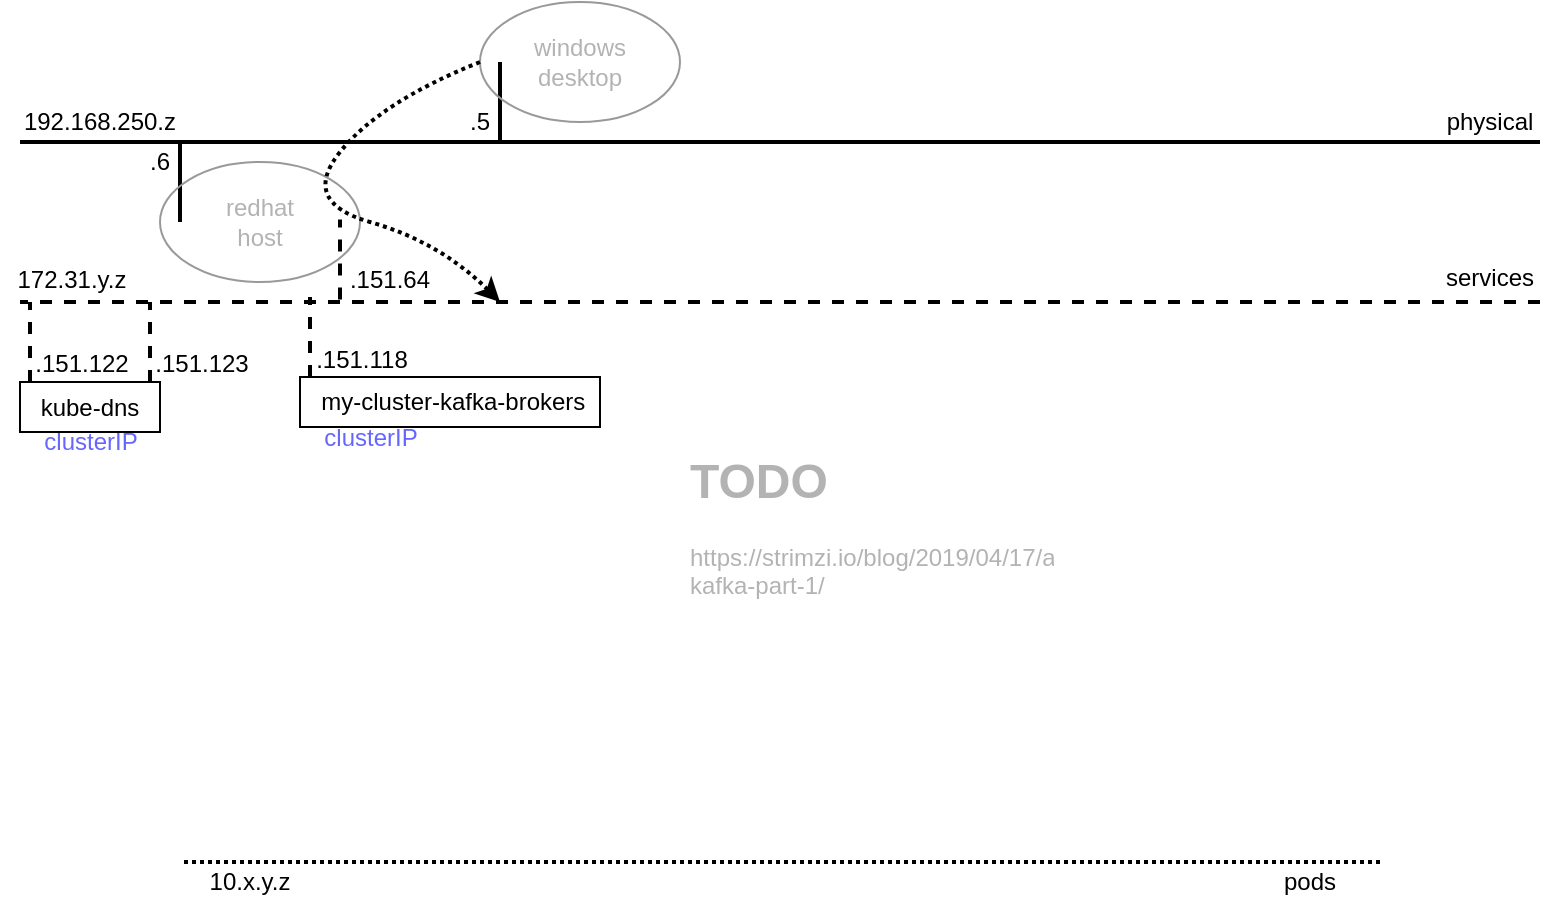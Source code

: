<mxfile version="18.0.6" type="github"><diagram id="3WYVX0Y2tIj0WOgozjCg" name="Page-1"><mxGraphModel dx="928" dy="631" grid="1" gridSize="10" guides="1" tooltips="1" connect="1" arrows="1" fold="1" page="1" pageScale="1" pageWidth="850" pageHeight="1100" math="0" shadow="0"><root><mxCell id="0"/><mxCell id="1" parent="0"/><mxCell id="8xgdLei4ByTb1qQ3j0t4-1" value="" style="endArrow=none;html=1;rounded=0;strokeWidth=2;" edge="1" parent="1"><mxGeometry width="50" height="50" relative="1" as="geometry"><mxPoint x="40" y="160" as="sourcePoint"/><mxPoint x="800" y="160" as="targetPoint"/></mxGeometry></mxCell><mxCell id="8xgdLei4ByTb1qQ3j0t4-2" value="192.168.250.z" style="text;html=1;strokeColor=none;fillColor=none;align=center;verticalAlign=middle;whiteSpace=wrap;rounded=0;" vertex="1" parent="1"><mxGeometry x="40" y="140" width="80" height="20" as="geometry"/></mxCell><mxCell id="8xgdLei4ByTb1qQ3j0t4-3" value="" style="endArrow=none;html=1;rounded=0;strokeWidth=2;" edge="1" parent="1"><mxGeometry width="50" height="50" relative="1" as="geometry"><mxPoint x="120" y="160" as="sourcePoint"/><mxPoint x="120" y="200" as="targetPoint"/></mxGeometry></mxCell><mxCell id="8xgdLei4ByTb1qQ3j0t4-4" value=".6" style="text;html=1;strokeColor=none;fillColor=none;align=center;verticalAlign=middle;whiteSpace=wrap;rounded=0;" vertex="1" parent="1"><mxGeometry x="100" y="160" width="20" height="20" as="geometry"/></mxCell><mxCell id="8xgdLei4ByTb1qQ3j0t4-6" value="" style="endArrow=none;html=1;rounded=0;strokeWidth=2;dashed=1;" edge="1" parent="1"><mxGeometry width="50" height="50" relative="1" as="geometry"><mxPoint x="800" y="240" as="sourcePoint"/><mxPoint x="40" y="240" as="targetPoint"/></mxGeometry></mxCell><mxCell id="8xgdLei4ByTb1qQ3j0t4-7" value="172.31.y.z" style="text;html=1;strokeColor=none;fillColor=none;align=center;verticalAlign=middle;whiteSpace=wrap;rounded=0;rotation=0;" vertex="1" parent="1"><mxGeometry x="30.94" y="218.75" width="70" height="20" as="geometry"/></mxCell><mxCell id="8xgdLei4ByTb1qQ3j0t4-8" value="" style="endArrow=none;html=1;rounded=0;strokeWidth=2;dashed=1;" edge="1" parent="1"><mxGeometry width="50" height="50" relative="1" as="geometry"><mxPoint x="200" y="238.75" as="sourcePoint"/><mxPoint x="200" y="198.75" as="targetPoint"/></mxGeometry></mxCell><mxCell id="8xgdLei4ByTb1qQ3j0t4-9" value=".151.64" style="text;html=1;strokeColor=none;fillColor=none;align=center;verticalAlign=middle;whiteSpace=wrap;rounded=0;rotation=0;" vertex="1" parent="1"><mxGeometry x="200" y="220" width="50" height="17.5" as="geometry"/></mxCell><mxCell id="8xgdLei4ByTb1qQ3j0t4-11" value="services" style="text;html=1;strokeColor=none;fillColor=none;align=center;verticalAlign=middle;whiteSpace=wrap;rounded=0;rotation=0;" vertex="1" parent="1"><mxGeometry x="750" y="217.5" width="50" height="20" as="geometry"/></mxCell><mxCell id="8xgdLei4ByTb1qQ3j0t4-14" value="physical" style="text;html=1;strokeColor=none;fillColor=none;align=center;verticalAlign=middle;whiteSpace=wrap;rounded=0;rotation=0;" vertex="1" parent="1"><mxGeometry x="750" y="140" width="50" height="20" as="geometry"/></mxCell><mxCell id="8xgdLei4ByTb1qQ3j0t4-15" value="" style="endArrow=none;html=1;rounded=0;strokeWidth=2;dashed=1;dashPattern=1 1;exitX=1;exitY=0;exitDx=0;exitDy=0;" edge="1" parent="1" source="8xgdLei4ByTb1qQ3j0t4-19"><mxGeometry width="50" height="50" relative="1" as="geometry"><mxPoint x="800" y="520" as="sourcePoint"/><mxPoint x="120" y="520" as="targetPoint"/></mxGeometry></mxCell><mxCell id="8xgdLei4ByTb1qQ3j0t4-16" value="10.x.y.z" style="text;html=1;strokeColor=none;fillColor=none;align=center;verticalAlign=middle;whiteSpace=wrap;rounded=0;rotation=0;" vertex="1" parent="1"><mxGeometry x="120" y="520" width="70" height="20" as="geometry"/></mxCell><mxCell id="8xgdLei4ByTb1qQ3j0t4-19" value="pods" style="text;html=1;strokeColor=none;fillColor=none;align=center;verticalAlign=middle;whiteSpace=wrap;rounded=0;rotation=0;" vertex="1" parent="1"><mxGeometry x="650" y="520" width="70" height="20" as="geometry"/></mxCell><mxCell id="8xgdLei4ByTb1qQ3j0t4-20" value="" style="endArrow=none;html=1;rounded=0;strokeWidth=2;dashed=1;" edge="1" parent="1"><mxGeometry width="50" height="50" relative="1" as="geometry"><mxPoint x="45" y="280" as="sourcePoint"/><mxPoint x="45" y="240" as="targetPoint"/></mxGeometry></mxCell><mxCell id="8xgdLei4ByTb1qQ3j0t4-21" value="&lt;div&gt;.151.122&lt;/div&gt;" style="text;html=1;strokeColor=none;fillColor=none;align=center;verticalAlign=middle;whiteSpace=wrap;rounded=0;rotation=0;" vertex="1" parent="1"><mxGeometry x="45" y="262.5" width="51.87" height="17.5" as="geometry"/></mxCell><mxCell id="8xgdLei4ByTb1qQ3j0t4-23" value="kube-dns" style="text;html=1;strokeColor=default;fillColor=none;align=center;verticalAlign=middle;whiteSpace=wrap;rounded=0;rotation=0;" vertex="1" parent="1"><mxGeometry x="40" y="280" width="70" height="25" as="geometry"/></mxCell><mxCell id="8xgdLei4ByTb1qQ3j0t4-24" value="" style="endArrow=none;html=1;rounded=0;strokeWidth=2;dashed=1;" edge="1" parent="1"><mxGeometry width="50" height="50" relative="1" as="geometry"><mxPoint x="105" y="280" as="sourcePoint"/><mxPoint x="105" y="240" as="targetPoint"/></mxGeometry></mxCell><mxCell id="8xgdLei4ByTb1qQ3j0t4-25" value=".151.123" style="text;html=1;strokeColor=none;fillColor=none;align=center;verticalAlign=middle;whiteSpace=wrap;rounded=0;rotation=0;" vertex="1" parent="1"><mxGeometry x="105" y="262.5" width="51.87" height="17.5" as="geometry"/></mxCell><mxCell id="8xgdLei4ByTb1qQ3j0t4-26" value="clusterIP" style="text;html=1;align=center;verticalAlign=middle;resizable=0;points=[];autosize=1;strokeColor=none;fillColor=none;rotation=0;fontColor=#6666FF;" vertex="1" parent="1"><mxGeometry x="45" y="300" width="60" height="20" as="geometry"/></mxCell><mxCell id="8xgdLei4ByTb1qQ3j0t4-27" value="&lt;font color=&quot;#B3B3B3&quot;&gt;redhat&lt;br&gt;host&lt;/font&gt;" style="ellipse;whiteSpace=wrap;html=1;fontColor=default;strokeColor=#999999;fillColor=none;" vertex="1" parent="1"><mxGeometry x="110" y="170" width="100" height="60" as="geometry"/></mxCell><mxCell id="8xgdLei4ByTb1qQ3j0t4-28" value=".5" style="text;html=1;strokeColor=none;fillColor=none;align=center;verticalAlign=middle;whiteSpace=wrap;rounded=0;" vertex="1" parent="1"><mxGeometry x="260" y="140" width="20" height="20" as="geometry"/></mxCell><mxCell id="8xgdLei4ByTb1qQ3j0t4-29" value="" style="endArrow=none;html=1;rounded=0;strokeWidth=2;" edge="1" parent="1"><mxGeometry width="50" height="50" relative="1" as="geometry"><mxPoint x="280" y="120" as="sourcePoint"/><mxPoint x="280" y="160" as="targetPoint"/></mxGeometry></mxCell><mxCell id="8xgdLei4ByTb1qQ3j0t4-30" value="&lt;font color=&quot;#B3B3B3&quot;&gt;windows&lt;br&gt;desktop&lt;br&gt;&lt;/font&gt;" style="ellipse;whiteSpace=wrap;html=1;fontColor=default;strokeColor=#999999;fillColor=none;" vertex="1" parent="1"><mxGeometry x="270" y="90" width="100" height="60" as="geometry"/></mxCell><mxCell id="8xgdLei4ByTb1qQ3j0t4-31" value="" style="endArrow=none;html=1;rounded=0;strokeWidth=2;dashed=1;" edge="1" parent="1"><mxGeometry width="50" height="50" relative="1" as="geometry"><mxPoint x="185" y="277.5" as="sourcePoint"/><mxPoint x="185" y="237.5" as="targetPoint"/></mxGeometry></mxCell><mxCell id="8xgdLei4ByTb1qQ3j0t4-32" value="&lt;div&gt;.151.118&lt;/div&gt;" style="text;html=1;strokeColor=none;fillColor=none;align=center;verticalAlign=middle;whiteSpace=wrap;rounded=0;rotation=0;" vertex="1" parent="1"><mxGeometry x="185" y="260" width="51.87" height="17.5" as="geometry"/></mxCell><mxCell id="8xgdLei4ByTb1qQ3j0t4-33" value="&amp;nbsp;my-cluster-kafka-brokers " style="text;html=1;strokeColor=default;fillColor=none;align=center;verticalAlign=middle;whiteSpace=wrap;rounded=0;rotation=0;" vertex="1" parent="1"><mxGeometry x="180" y="277.5" width="150" height="25" as="geometry"/></mxCell><mxCell id="8xgdLei4ByTb1qQ3j0t4-34" value="clusterIP" style="text;html=1;align=center;verticalAlign=middle;resizable=0;points=[];autosize=1;strokeColor=none;fillColor=none;rotation=0;fontColor=#6666FF;" vertex="1" parent="1"><mxGeometry x="185" y="297.5" width="60" height="20" as="geometry"/></mxCell><mxCell id="8xgdLei4ByTb1qQ3j0t4-36" value="" style="curved=1;endArrow=classic;html=1;rounded=0;dashed=1;dashPattern=1 1;fontColor=#B3B3B3;strokeWidth=2;exitX=0;exitY=0.5;exitDx=0;exitDy=0;" edge="1" parent="1" source="8xgdLei4ByTb1qQ3j0t4-30"><mxGeometry width="50" height="50" relative="1" as="geometry"><mxPoint x="260" y="230" as="sourcePoint"/><mxPoint x="280" y="240" as="targetPoint"/><Array as="points"><mxPoint x="220" y="140"/><mxPoint x="180" y="190"/><mxPoint x="250" y="210"/></Array></mxGeometry></mxCell><mxCell id="8xgdLei4ByTb1qQ3j0t4-37" value="&lt;h1&gt;TODO&lt;/h1&gt;&lt;p&gt;https://strimzi.io/blog/2019/04/17/accessing-kafka-part-1/&lt;/p&gt;" style="text;html=1;strokeColor=none;fillColor=none;spacing=5;spacingTop=-20;whiteSpace=wrap;overflow=hidden;rounded=0;fontColor=#B3B3B3;" vertex="1" parent="1"><mxGeometry x="370" y="310" width="190" height="120" as="geometry"/></mxCell></root></mxGraphModel></diagram></mxfile>